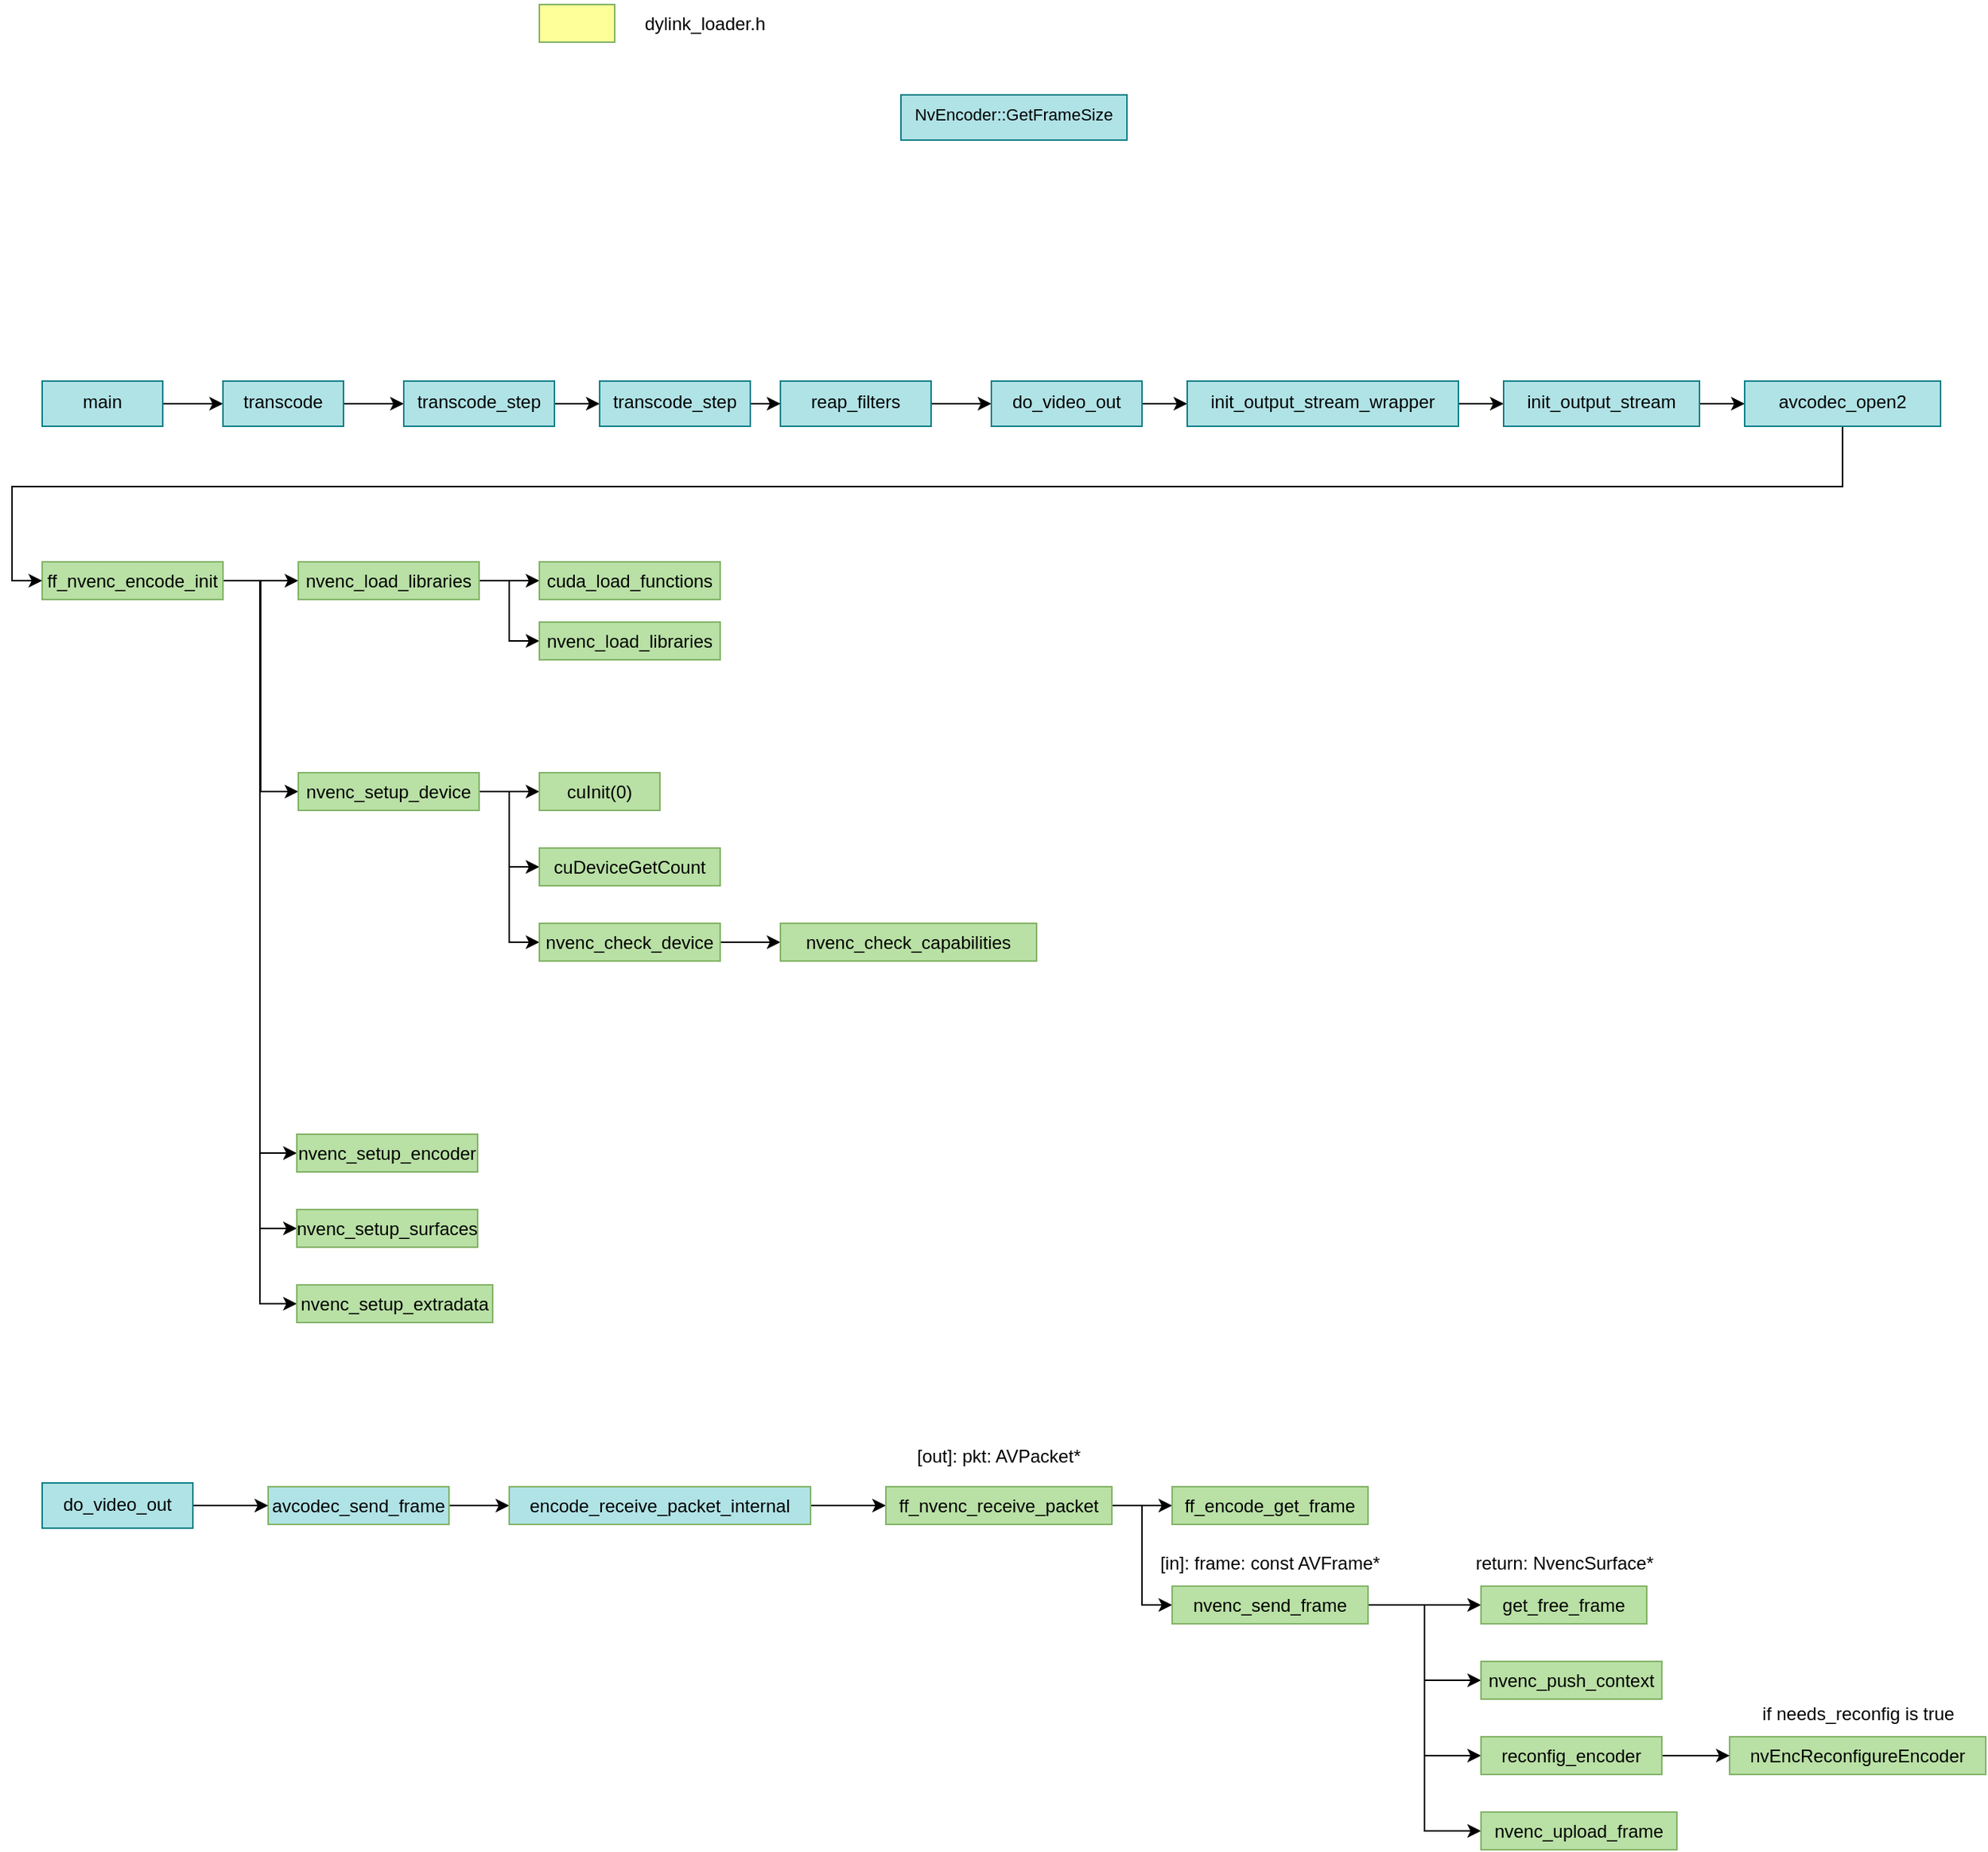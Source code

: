 <mxfile version="22.0.2" type="device" pages="2">
  <diagram name="ffmpeg_nvidia" id="3XJPZLgp-DC4buUtdx9u">
    <mxGraphModel dx="2309" dy="798" grid="1" gridSize="10" guides="1" tooltips="1" connect="1" arrows="1" fold="1" page="1" pageScale="1" pageWidth="827" pageHeight="1169" math="0" shadow="0">
      <root>
        <mxCell id="0" />
        <mxCell id="1" parent="0" />
        <mxCell id="iuNpkzgd_LmavuRX1yXZ-4" style="edgeStyle=orthogonalEdgeStyle;rounded=0;orthogonalLoop=1;jettySize=auto;html=1;" parent="1" source="iuNpkzgd_LmavuRX1yXZ-2" target="iuNpkzgd_LmavuRX1yXZ-3" edge="1">
          <mxGeometry relative="1" as="geometry" />
        </mxCell>
        <mxCell id="KlihVuzqMS25giSMmhQ_-33" style="edgeStyle=orthogonalEdgeStyle;rounded=0;orthogonalLoop=1;jettySize=auto;html=1;entryX=0;entryY=0.5;entryDx=0;entryDy=0;" edge="1" parent="1" source="iuNpkzgd_LmavuRX1yXZ-2" target="KlihVuzqMS25giSMmhQ_-28">
          <mxGeometry relative="1" as="geometry" />
        </mxCell>
        <mxCell id="KlihVuzqMS25giSMmhQ_-34" style="edgeStyle=orthogonalEdgeStyle;rounded=0;orthogonalLoop=1;jettySize=auto;html=1;entryX=0;entryY=0.5;entryDx=0;entryDy=0;" edge="1" parent="1" source="iuNpkzgd_LmavuRX1yXZ-2" target="KlihVuzqMS25giSMmhQ_-29">
          <mxGeometry relative="1" as="geometry" />
        </mxCell>
        <mxCell id="KlihVuzqMS25giSMmhQ_-35" style="edgeStyle=orthogonalEdgeStyle;rounded=0;orthogonalLoop=1;jettySize=auto;html=1;entryX=0;entryY=0.5;entryDx=0;entryDy=0;" edge="1" parent="1" source="iuNpkzgd_LmavuRX1yXZ-2" target="KlihVuzqMS25giSMmhQ_-30">
          <mxGeometry relative="1" as="geometry" />
        </mxCell>
        <mxCell id="KlihVuzqMS25giSMmhQ_-36" style="edgeStyle=orthogonalEdgeStyle;rounded=0;orthogonalLoop=1;jettySize=auto;html=1;entryX=0;entryY=0.5;entryDx=0;entryDy=0;" edge="1" parent="1" source="iuNpkzgd_LmavuRX1yXZ-2" target="KlihVuzqMS25giSMmhQ_-31">
          <mxGeometry relative="1" as="geometry" />
        </mxCell>
        <mxCell id="iuNpkzgd_LmavuRX1yXZ-2" value="ff_nvenc_encode_init" style="rounded=0;whiteSpace=wrap;html=1;fillColor=#B9E0A5;strokeColor=#82b366;" parent="1" vertex="1">
          <mxGeometry x="-280" y="560" width="120" height="25" as="geometry" />
        </mxCell>
        <mxCell id="KlihVuzqMS25giSMmhQ_-25" value="" style="edgeStyle=orthogonalEdgeStyle;rounded=0;orthogonalLoop=1;jettySize=auto;html=1;" edge="1" parent="1" source="iuNpkzgd_LmavuRX1yXZ-3" target="KlihVuzqMS25giSMmhQ_-24">
          <mxGeometry relative="1" as="geometry" />
        </mxCell>
        <mxCell id="KlihVuzqMS25giSMmhQ_-27" style="edgeStyle=orthogonalEdgeStyle;rounded=0;orthogonalLoop=1;jettySize=auto;html=1;entryX=0;entryY=0.5;entryDx=0;entryDy=0;" edge="1" parent="1" source="iuNpkzgd_LmavuRX1yXZ-3" target="KlihVuzqMS25giSMmhQ_-26">
          <mxGeometry relative="1" as="geometry" />
        </mxCell>
        <mxCell id="iuNpkzgd_LmavuRX1yXZ-3" value="nvenc_load_libraries" style="rounded=0;whiteSpace=wrap;html=1;fillColor=#B9E0A5;strokeColor=#82b366;" parent="1" vertex="1">
          <mxGeometry x="-110" y="560" width="120" height="25" as="geometry" />
        </mxCell>
        <mxCell id="kOtEDt_8gqu9AsI6QuXZ-3" value="" style="rounded=0;whiteSpace=wrap;html=1;fillColor=#FFFF99;strokeColor=#82b366;" vertex="1" parent="1">
          <mxGeometry x="50" y="190" width="50" height="25" as="geometry" />
        </mxCell>
        <mxCell id="kOtEDt_8gqu9AsI6QuXZ-4" value="dylink_loader.h" style="text;html=1;strokeColor=none;fillColor=none;align=center;verticalAlign=middle;whiteSpace=wrap;rounded=0;" vertex="1" parent="1">
          <mxGeometry x="110" y="187.5" width="100" height="30" as="geometry" />
        </mxCell>
        <mxCell id="FfKP9SAqEkye8_vpo5T3-1" value="NvEncoder::GetFrameSize" style="text;whiteSpace=wrap;html=1;fontSize=11;fontFamily=Helvetica;fontColor=default;align=center;fillColor=#b0e3e6;strokeColor=#0e8088;" vertex="1" parent="1">
          <mxGeometry x="290" y="250" width="150" height="30" as="geometry" />
        </mxCell>
        <mxCell id="KlihVuzqMS25giSMmhQ_-3" value="" style="edgeStyle=orthogonalEdgeStyle;rounded=0;orthogonalLoop=1;jettySize=auto;html=1;" edge="1" parent="1" source="KlihVuzqMS25giSMmhQ_-1" target="KlihVuzqMS25giSMmhQ_-2">
          <mxGeometry relative="1" as="geometry" />
        </mxCell>
        <mxCell id="KlihVuzqMS25giSMmhQ_-1" value="main" style="text;whiteSpace=wrap;html=1;fontSize=12;fontFamily=Helvetica;fontColor=default;align=center;fillColor=#b0e3e6;strokeColor=#0e8088;" vertex="1" parent="1">
          <mxGeometry x="-280" y="440" width="80" height="30" as="geometry" />
        </mxCell>
        <mxCell id="KlihVuzqMS25giSMmhQ_-7" value="" style="edgeStyle=orthogonalEdgeStyle;rounded=0;orthogonalLoop=1;jettySize=auto;html=1;" edge="1" parent="1" source="KlihVuzqMS25giSMmhQ_-2" target="KlihVuzqMS25giSMmhQ_-6">
          <mxGeometry relative="1" as="geometry" />
        </mxCell>
        <mxCell id="KlihVuzqMS25giSMmhQ_-2" value="transcode" style="text;whiteSpace=wrap;html=1;fontSize=12;fontFamily=Helvetica;fontColor=default;align=center;fillColor=#b0e3e6;strokeColor=#0e8088;" vertex="1" parent="1">
          <mxGeometry x="-160" y="440" width="80" height="30" as="geometry" />
        </mxCell>
        <mxCell id="KlihVuzqMS25giSMmhQ_-9" value="" style="edgeStyle=orthogonalEdgeStyle;rounded=0;orthogonalLoop=1;jettySize=auto;html=1;" edge="1" parent="1" source="KlihVuzqMS25giSMmhQ_-6" target="KlihVuzqMS25giSMmhQ_-8">
          <mxGeometry relative="1" as="geometry" />
        </mxCell>
        <mxCell id="KlihVuzqMS25giSMmhQ_-6" value="transcode_step" style="text;whiteSpace=wrap;html=1;fontSize=12;fontFamily=Helvetica;fontColor=default;align=center;fillColor=#b0e3e6;strokeColor=#0e8088;" vertex="1" parent="1">
          <mxGeometry x="-40" y="440" width="100" height="30" as="geometry" />
        </mxCell>
        <mxCell id="KlihVuzqMS25giSMmhQ_-11" value="" style="edgeStyle=orthogonalEdgeStyle;rounded=0;orthogonalLoop=1;jettySize=auto;html=1;" edge="1" parent="1" source="KlihVuzqMS25giSMmhQ_-8" target="KlihVuzqMS25giSMmhQ_-10">
          <mxGeometry relative="1" as="geometry" />
        </mxCell>
        <mxCell id="KlihVuzqMS25giSMmhQ_-8" value="transcode_step" style="text;whiteSpace=wrap;html=1;fontSize=12;fontFamily=Helvetica;fontColor=default;align=center;fillColor=#b0e3e6;strokeColor=#0e8088;" vertex="1" parent="1">
          <mxGeometry x="90" y="440" width="100" height="30" as="geometry" />
        </mxCell>
        <mxCell id="KlihVuzqMS25giSMmhQ_-13" value="" style="edgeStyle=orthogonalEdgeStyle;rounded=0;orthogonalLoop=1;jettySize=auto;html=1;" edge="1" parent="1" source="KlihVuzqMS25giSMmhQ_-10" target="KlihVuzqMS25giSMmhQ_-12">
          <mxGeometry relative="1" as="geometry" />
        </mxCell>
        <mxCell id="KlihVuzqMS25giSMmhQ_-10" value="reap_filters" style="text;whiteSpace=wrap;html=1;fontSize=12;fontFamily=Helvetica;fontColor=default;align=center;fillColor=#b0e3e6;strokeColor=#0e8088;" vertex="1" parent="1">
          <mxGeometry x="210" y="440" width="100" height="30" as="geometry" />
        </mxCell>
        <mxCell id="KlihVuzqMS25giSMmhQ_-15" value="" style="edgeStyle=orthogonalEdgeStyle;rounded=0;orthogonalLoop=1;jettySize=auto;html=1;" edge="1" parent="1" source="KlihVuzqMS25giSMmhQ_-12" target="KlihVuzqMS25giSMmhQ_-14">
          <mxGeometry relative="1" as="geometry" />
        </mxCell>
        <mxCell id="KlihVuzqMS25giSMmhQ_-12" value="do_video_out" style="text;whiteSpace=wrap;html=1;fontSize=12;fontFamily=Helvetica;fontColor=default;align=center;fillColor=#b0e3e6;strokeColor=#0e8088;" vertex="1" parent="1">
          <mxGeometry x="350" y="440" width="100" height="30" as="geometry" />
        </mxCell>
        <mxCell id="KlihVuzqMS25giSMmhQ_-17" value="" style="edgeStyle=orthogonalEdgeStyle;rounded=0;orthogonalLoop=1;jettySize=auto;html=1;" edge="1" parent="1" source="KlihVuzqMS25giSMmhQ_-14" target="KlihVuzqMS25giSMmhQ_-16">
          <mxGeometry relative="1" as="geometry" />
        </mxCell>
        <mxCell id="KlihVuzqMS25giSMmhQ_-14" value="init_output_stream_wrapper" style="text;whiteSpace=wrap;html=1;fontSize=12;fontFamily=Helvetica;fontColor=default;align=center;fillColor=#b0e3e6;strokeColor=#0e8088;" vertex="1" parent="1">
          <mxGeometry x="480" y="440" width="180" height="30" as="geometry" />
        </mxCell>
        <mxCell id="KlihVuzqMS25giSMmhQ_-19" value="" style="edgeStyle=orthogonalEdgeStyle;rounded=0;orthogonalLoop=1;jettySize=auto;html=1;" edge="1" parent="1" source="KlihVuzqMS25giSMmhQ_-16" target="KlihVuzqMS25giSMmhQ_-18">
          <mxGeometry relative="1" as="geometry" />
        </mxCell>
        <mxCell id="KlihVuzqMS25giSMmhQ_-16" value="init_output_stream" style="text;whiteSpace=wrap;html=1;fontSize=12;fontFamily=Helvetica;fontColor=default;align=center;fillColor=#b0e3e6;strokeColor=#0e8088;" vertex="1" parent="1">
          <mxGeometry x="690" y="440" width="130" height="30" as="geometry" />
        </mxCell>
        <mxCell id="KlihVuzqMS25giSMmhQ_-23" style="edgeStyle=orthogonalEdgeStyle;rounded=0;orthogonalLoop=1;jettySize=auto;html=1;entryX=0;entryY=0.5;entryDx=0;entryDy=0;" edge="1" parent="1" source="KlihVuzqMS25giSMmhQ_-18" target="iuNpkzgd_LmavuRX1yXZ-2">
          <mxGeometry relative="1" as="geometry">
            <Array as="points">
              <mxPoint x="915" y="510" />
              <mxPoint x="-300" y="510" />
              <mxPoint x="-300" y="573" />
            </Array>
          </mxGeometry>
        </mxCell>
        <mxCell id="KlihVuzqMS25giSMmhQ_-18" value="avcodec_open2" style="text;whiteSpace=wrap;html=1;fontSize=12;fontFamily=Helvetica;fontColor=default;align=center;fillColor=#b0e3e6;strokeColor=#0e8088;" vertex="1" parent="1">
          <mxGeometry x="850" y="440" width="130" height="30" as="geometry" />
        </mxCell>
        <mxCell id="KlihVuzqMS25giSMmhQ_-24" value="cuda_load_functions" style="rounded=0;whiteSpace=wrap;html=1;fillColor=#B9E0A5;strokeColor=#82b366;" vertex="1" parent="1">
          <mxGeometry x="50" y="560" width="120" height="25" as="geometry" />
        </mxCell>
        <mxCell id="KlihVuzqMS25giSMmhQ_-26" value="nvenc_load_libraries" style="rounded=0;whiteSpace=wrap;html=1;fillColor=#B9E0A5;strokeColor=#82b366;" vertex="1" parent="1">
          <mxGeometry x="50" y="600" width="120" height="25" as="geometry" />
        </mxCell>
        <mxCell id="KlihVuzqMS25giSMmhQ_-44" style="edgeStyle=orthogonalEdgeStyle;rounded=0;orthogonalLoop=1;jettySize=auto;html=1;" edge="1" parent="1" source="KlihVuzqMS25giSMmhQ_-28" target="KlihVuzqMS25giSMmhQ_-39">
          <mxGeometry relative="1" as="geometry" />
        </mxCell>
        <mxCell id="KlihVuzqMS25giSMmhQ_-45" style="edgeStyle=orthogonalEdgeStyle;rounded=0;orthogonalLoop=1;jettySize=auto;html=1;entryX=0;entryY=0.5;entryDx=0;entryDy=0;" edge="1" parent="1" source="KlihVuzqMS25giSMmhQ_-28" target="KlihVuzqMS25giSMmhQ_-42">
          <mxGeometry relative="1" as="geometry" />
        </mxCell>
        <mxCell id="KlihVuzqMS25giSMmhQ_-46" style="edgeStyle=orthogonalEdgeStyle;rounded=0;orthogonalLoop=1;jettySize=auto;html=1;entryX=0;entryY=0.5;entryDx=0;entryDy=0;" edge="1" parent="1" source="KlihVuzqMS25giSMmhQ_-28" target="KlihVuzqMS25giSMmhQ_-43">
          <mxGeometry relative="1" as="geometry" />
        </mxCell>
        <mxCell id="KlihVuzqMS25giSMmhQ_-28" value="nvenc_setup_device" style="rounded=0;whiteSpace=wrap;html=1;fillColor=#B9E0A5;strokeColor=#82b366;" vertex="1" parent="1">
          <mxGeometry x="-110" y="700" width="120" height="25" as="geometry" />
        </mxCell>
        <mxCell id="KlihVuzqMS25giSMmhQ_-29" value="nvenc_setup_encoder" style="rounded=0;whiteSpace=wrap;html=1;fillColor=#B9E0A5;strokeColor=#82b366;" vertex="1" parent="1">
          <mxGeometry x="-111" y="940" width="120" height="25" as="geometry" />
        </mxCell>
        <mxCell id="KlihVuzqMS25giSMmhQ_-30" value="nvenc_setup_surfaces" style="rounded=0;whiteSpace=wrap;html=1;fillColor=#B9E0A5;strokeColor=#82b366;" vertex="1" parent="1">
          <mxGeometry x="-111" y="990" width="120" height="25" as="geometry" />
        </mxCell>
        <mxCell id="KlihVuzqMS25giSMmhQ_-31" value="nvenc_setup_extradata" style="rounded=0;whiteSpace=wrap;html=1;fillColor=#B9E0A5;strokeColor=#82b366;" vertex="1" parent="1">
          <mxGeometry x="-111" y="1040" width="130" height="25" as="geometry" />
        </mxCell>
        <mxCell id="KlihVuzqMS25giSMmhQ_-39" value="cuInit(0)" style="rounded=0;whiteSpace=wrap;html=1;fillColor=#B9E0A5;strokeColor=#82b366;" vertex="1" parent="1">
          <mxGeometry x="50" y="700" width="80" height="25" as="geometry" />
        </mxCell>
        <mxCell id="KlihVuzqMS25giSMmhQ_-42" value="cuDeviceGetCount" style="rounded=0;whiteSpace=wrap;html=1;fillColor=#B9E0A5;strokeColor=#82b366;" vertex="1" parent="1">
          <mxGeometry x="50" y="750" width="120" height="25" as="geometry" />
        </mxCell>
        <mxCell id="KlihVuzqMS25giSMmhQ_-49" style="edgeStyle=orthogonalEdgeStyle;rounded=0;orthogonalLoop=1;jettySize=auto;html=1;entryX=0;entryY=0.5;entryDx=0;entryDy=0;" edge="1" parent="1" source="KlihVuzqMS25giSMmhQ_-43" target="KlihVuzqMS25giSMmhQ_-48">
          <mxGeometry relative="1" as="geometry" />
        </mxCell>
        <mxCell id="KlihVuzqMS25giSMmhQ_-43" value="nvenc_check_device" style="rounded=0;whiteSpace=wrap;html=1;fillColor=#B9E0A5;strokeColor=#82b366;" vertex="1" parent="1">
          <mxGeometry x="50" y="800" width="120" height="25" as="geometry" />
        </mxCell>
        <mxCell id="KlihVuzqMS25giSMmhQ_-48" value="nvenc_check_capabilities" style="rounded=0;whiteSpace=wrap;html=1;fillColor=#B9E0A5;strokeColor=#82b366;" vertex="1" parent="1">
          <mxGeometry x="210" y="800" width="170" height="25" as="geometry" />
        </mxCell>
        <mxCell id="KlihVuzqMS25giSMmhQ_-50" value="nvEncReconfigureEncoder" style="rounded=0;whiteSpace=wrap;html=1;fillColor=#B9E0A5;strokeColor=#82b366;" vertex="1" parent="1">
          <mxGeometry x="840" y="1340" width="170" height="25" as="geometry" />
        </mxCell>
        <mxCell id="KlihVuzqMS25giSMmhQ_-56" style="edgeStyle=orthogonalEdgeStyle;rounded=0;orthogonalLoop=1;jettySize=auto;html=1;entryX=0;entryY=0.5;entryDx=0;entryDy=0;" edge="1" parent="1" source="KlihVuzqMS25giSMmhQ_-51" target="KlihVuzqMS25giSMmhQ_-53">
          <mxGeometry relative="1" as="geometry" />
        </mxCell>
        <mxCell id="KlihVuzqMS25giSMmhQ_-51" value="avcodec_send_frame" style="rounded=0;whiteSpace=wrap;html=1;fillColor=#B0E3E6;strokeColor=#82b366;" vertex="1" parent="1">
          <mxGeometry x="-130" y="1174" width="120" height="25" as="geometry" />
        </mxCell>
        <mxCell id="KlihVuzqMS25giSMmhQ_-55" style="edgeStyle=orthogonalEdgeStyle;rounded=0;orthogonalLoop=1;jettySize=auto;html=1;entryX=0;entryY=0.5;entryDx=0;entryDy=0;" edge="1" parent="1" source="KlihVuzqMS25giSMmhQ_-52" target="KlihVuzqMS25giSMmhQ_-51">
          <mxGeometry relative="1" as="geometry" />
        </mxCell>
        <mxCell id="KlihVuzqMS25giSMmhQ_-52" value="do_video_out" style="text;whiteSpace=wrap;html=1;fontSize=12;fontFamily=Helvetica;fontColor=default;align=center;fillColor=#b0e3e6;strokeColor=#0e8088;" vertex="1" parent="1">
          <mxGeometry x="-280" y="1171.5" width="100" height="30" as="geometry" />
        </mxCell>
        <mxCell id="KlihVuzqMS25giSMmhQ_-57" style="edgeStyle=orthogonalEdgeStyle;rounded=0;orthogonalLoop=1;jettySize=auto;html=1;" edge="1" parent="1" source="KlihVuzqMS25giSMmhQ_-53" target="KlihVuzqMS25giSMmhQ_-54">
          <mxGeometry relative="1" as="geometry" />
        </mxCell>
        <mxCell id="KlihVuzqMS25giSMmhQ_-53" value="encode_receive_packet_internal" style="rounded=0;whiteSpace=wrap;html=1;fillColor=#B0E3E6;strokeColor=#82b366;" vertex="1" parent="1">
          <mxGeometry x="30" y="1174" width="200" height="25" as="geometry" />
        </mxCell>
        <mxCell id="KlihVuzqMS25giSMmhQ_-60" value="" style="edgeStyle=orthogonalEdgeStyle;rounded=0;orthogonalLoop=1;jettySize=auto;html=1;" edge="1" parent="1" source="KlihVuzqMS25giSMmhQ_-54" target="KlihVuzqMS25giSMmhQ_-59">
          <mxGeometry relative="1" as="geometry" />
        </mxCell>
        <mxCell id="KlihVuzqMS25giSMmhQ_-63" style="edgeStyle=orthogonalEdgeStyle;rounded=0;orthogonalLoop=1;jettySize=auto;html=1;exitX=1;exitY=0.5;exitDx=0;exitDy=0;entryX=0;entryY=0.5;entryDx=0;entryDy=0;" edge="1" parent="1" source="KlihVuzqMS25giSMmhQ_-54" target="KlihVuzqMS25giSMmhQ_-61">
          <mxGeometry relative="1" as="geometry" />
        </mxCell>
        <mxCell id="KlihVuzqMS25giSMmhQ_-54" value="ff_nvenc_receive_packet" style="rounded=0;whiteSpace=wrap;html=1;fillColor=#B9E0A5;strokeColor=#82b366;" vertex="1" parent="1">
          <mxGeometry x="280" y="1174" width="150" height="25" as="geometry" />
        </mxCell>
        <mxCell id="KlihVuzqMS25giSMmhQ_-58" value="[out]: pkt: AVPacket*" style="text;html=1;strokeColor=none;fillColor=none;align=center;verticalAlign=middle;whiteSpace=wrap;rounded=0;" vertex="1" parent="1">
          <mxGeometry x="295" y="1139" width="120" height="30" as="geometry" />
        </mxCell>
        <mxCell id="KlihVuzqMS25giSMmhQ_-59" value="ff_encode_get_frame" style="rounded=0;whiteSpace=wrap;html=1;fillColor=#B9E0A5;strokeColor=#82b366;" vertex="1" parent="1">
          <mxGeometry x="470" y="1174" width="130" height="25" as="geometry" />
        </mxCell>
        <mxCell id="KlihVuzqMS25giSMmhQ_-65" style="edgeStyle=orthogonalEdgeStyle;rounded=0;orthogonalLoop=1;jettySize=auto;html=1;" edge="1" parent="1" source="KlihVuzqMS25giSMmhQ_-61" target="KlihVuzqMS25giSMmhQ_-64">
          <mxGeometry relative="1" as="geometry" />
        </mxCell>
        <mxCell id="KlihVuzqMS25giSMmhQ_-69" style="edgeStyle=orthogonalEdgeStyle;rounded=0;orthogonalLoop=1;jettySize=auto;html=1;entryX=0;entryY=0.5;entryDx=0;entryDy=0;" edge="1" parent="1" source="KlihVuzqMS25giSMmhQ_-61" target="KlihVuzqMS25giSMmhQ_-68">
          <mxGeometry relative="1" as="geometry" />
        </mxCell>
        <mxCell id="KlihVuzqMS25giSMmhQ_-72" style="edgeStyle=orthogonalEdgeStyle;rounded=0;orthogonalLoop=1;jettySize=auto;html=1;entryX=0;entryY=0.5;entryDx=0;entryDy=0;" edge="1" parent="1" source="KlihVuzqMS25giSMmhQ_-61" target="KlihVuzqMS25giSMmhQ_-70">
          <mxGeometry relative="1" as="geometry" />
        </mxCell>
        <mxCell id="KlihVuzqMS25giSMmhQ_-76" style="edgeStyle=orthogonalEdgeStyle;rounded=0;orthogonalLoop=1;jettySize=auto;html=1;entryX=0;entryY=0.5;entryDx=0;entryDy=0;" edge="1" parent="1" source="KlihVuzqMS25giSMmhQ_-61" target="KlihVuzqMS25giSMmhQ_-75">
          <mxGeometry relative="1" as="geometry" />
        </mxCell>
        <mxCell id="KlihVuzqMS25giSMmhQ_-61" value="nvenc_send_frame" style="rounded=0;whiteSpace=wrap;html=1;fillColor=#B9E0A5;strokeColor=#82b366;" vertex="1" parent="1">
          <mxGeometry x="470" y="1240" width="130" height="25" as="geometry" />
        </mxCell>
        <mxCell id="KlihVuzqMS25giSMmhQ_-62" value="[in]: frame: const AVFrame*" style="text;html=1;strokeColor=none;fillColor=none;align=center;verticalAlign=middle;whiteSpace=wrap;rounded=0;" vertex="1" parent="1">
          <mxGeometry x="455" y="1210" width="160" height="30" as="geometry" />
        </mxCell>
        <mxCell id="KlihVuzqMS25giSMmhQ_-64" value="get_free_frame" style="rounded=0;whiteSpace=wrap;html=1;fillColor=#B9E0A5;strokeColor=#82b366;" vertex="1" parent="1">
          <mxGeometry x="675" y="1240" width="110" height="25" as="geometry" />
        </mxCell>
        <mxCell id="KlihVuzqMS25giSMmhQ_-67" value="return: NvencSurface*" style="text;html=1;align=center;verticalAlign=middle;resizable=0;points=[];autosize=1;strokeColor=none;fillColor=none;" vertex="1" parent="1">
          <mxGeometry x="660" y="1210" width="140" height="30" as="geometry" />
        </mxCell>
        <mxCell id="KlihVuzqMS25giSMmhQ_-68" value="nvenc_push_context" style="rounded=0;whiteSpace=wrap;html=1;fillColor=#B9E0A5;strokeColor=#82b366;" vertex="1" parent="1">
          <mxGeometry x="675" y="1290" width="120" height="25" as="geometry" />
        </mxCell>
        <mxCell id="KlihVuzqMS25giSMmhQ_-73" style="edgeStyle=orthogonalEdgeStyle;rounded=0;orthogonalLoop=1;jettySize=auto;html=1;entryX=0;entryY=0.5;entryDx=0;entryDy=0;" edge="1" parent="1" source="KlihVuzqMS25giSMmhQ_-70" target="KlihVuzqMS25giSMmhQ_-50">
          <mxGeometry relative="1" as="geometry" />
        </mxCell>
        <mxCell id="KlihVuzqMS25giSMmhQ_-70" value="reconfig_encoder" style="rounded=0;whiteSpace=wrap;html=1;fillColor=#B9E0A5;strokeColor=#82b366;" vertex="1" parent="1">
          <mxGeometry x="675" y="1340" width="120" height="25" as="geometry" />
        </mxCell>
        <mxCell id="KlihVuzqMS25giSMmhQ_-74" value="if needs_reconfig is true" style="text;html=1;strokeColor=none;fillColor=none;align=center;verticalAlign=middle;whiteSpace=wrap;rounded=0;" vertex="1" parent="1">
          <mxGeometry x="852.5" y="1310" width="145" height="30" as="geometry" />
        </mxCell>
        <mxCell id="KlihVuzqMS25giSMmhQ_-75" value="nvenc_upload_frame" style="rounded=0;whiteSpace=wrap;html=1;fillColor=#B9E0A5;strokeColor=#82b366;" vertex="1" parent="1">
          <mxGeometry x="675" y="1390" width="130" height="25" as="geometry" />
        </mxCell>
      </root>
    </mxGraphModel>
  </diagram>
  <diagram id="tc8it-uFgBqNyMU0NcjB" name="NvidiaVideoCodecSDK">
    <mxGraphModel dx="2944" dy="2309" grid="1" gridSize="10" guides="1" tooltips="1" connect="1" arrows="1" fold="1" page="1" pageScale="1" pageWidth="827" pageHeight="1169" math="0" shadow="0">
      <root>
        <mxCell id="0" />
        <mxCell id="1" parent="0" />
        <mxCell id="XKmMhDjPyFkhVZ5qaTFo-5" value="" style="edgeStyle=orthogonalEdgeStyle;rounded=0;orthogonalLoop=1;jettySize=auto;html=1;" edge="1" parent="1" source="XKmMhDjPyFkhVZ5qaTFo-3" target="XKmMhDjPyFkhVZ5qaTFo-4">
          <mxGeometry relative="1" as="geometry" />
        </mxCell>
        <mxCell id="XKmMhDjPyFkhVZ5qaTFo-6" value="" style="edgeStyle=orthogonalEdgeStyle;rounded=0;orthogonalLoop=1;jettySize=auto;html=1;" edge="1" parent="1" source="XKmMhDjPyFkhVZ5qaTFo-3" target="XKmMhDjPyFkhVZ5qaTFo-4">
          <mxGeometry relative="1" as="geometry" />
        </mxCell>
        <mxCell id="XKmMhDjPyFkhVZ5qaTFo-7" value="" style="edgeStyle=orthogonalEdgeStyle;rounded=0;orthogonalLoop=1;jettySize=auto;html=1;" edge="1" parent="1" source="XKmMhDjPyFkhVZ5qaTFo-3" target="XKmMhDjPyFkhVZ5qaTFo-4">
          <mxGeometry relative="1" as="geometry" />
        </mxCell>
        <mxCell id="XKmMhDjPyFkhVZ5qaTFo-9" style="edgeStyle=orthogonalEdgeStyle;rounded=0;orthogonalLoop=1;jettySize=auto;html=1;entryX=0;entryY=0.5;entryDx=0;entryDy=0;" edge="1" parent="1" source="XKmMhDjPyFkhVZ5qaTFo-3" target="XKmMhDjPyFkhVZ5qaTFo-8">
          <mxGeometry relative="1" as="geometry" />
        </mxCell>
        <mxCell id="XKmMhDjPyFkhVZ5qaTFo-3" value="NvEncoder::CreateDefaultEncoderParams" style="text;whiteSpace=wrap;html=1;fontSize=11;fontFamily=Helvetica;fontColor=default;align=center;fillColor=#b0e3e6;strokeColor=#0e8088;" vertex="1" parent="1">
          <mxGeometry x="150" y="160" width="230" height="30" as="geometry" />
        </mxCell>
        <mxCell id="XKmMhDjPyFkhVZ5qaTFo-4" value="nvEncGetEncodePresetConfig" style="text;whiteSpace=wrap;html=1;fontSize=11;fontFamily=Helvetica;fontColor=default;align=center;fillColor=#FFFFCC;strokeColor=#0e8088;" vertex="1" parent="1">
          <mxGeometry x="460" y="160" width="170" height="30" as="geometry" />
        </mxCell>
        <mxCell id="XKmMhDjPyFkhVZ5qaTFo-8" value="nvEncGetEncodePresetConfigEx" style="text;whiteSpace=wrap;html=1;fontSize=11;fontFamily=Helvetica;fontColor=default;align=center;fillColor=#FFFFCC;strokeColor=#0e8088;" vertex="1" parent="1">
          <mxGeometry x="460" y="220" width="170" height="30" as="geometry" />
        </mxCell>
        <mxCell id="XKmMhDjPyFkhVZ5qaTFo-11" style="edgeStyle=orthogonalEdgeStyle;rounded=0;orthogonalLoop=1;jettySize=auto;html=1;" edge="1" parent="1" source="XKmMhDjPyFkhVZ5qaTFo-10" target="XKmMhDjPyFkhVZ5qaTFo-3">
          <mxGeometry relative="1" as="geometry" />
        </mxCell>
        <mxCell id="XKmMhDjPyFkhVZ5qaTFo-13" style="edgeStyle=orthogonalEdgeStyle;rounded=0;orthogonalLoop=1;jettySize=auto;html=1;entryX=0;entryY=0.5;entryDx=0;entryDy=0;" edge="1" parent="1" source="XKmMhDjPyFkhVZ5qaTFo-10" target="XKmMhDjPyFkhVZ5qaTFo-12">
          <mxGeometry relative="1" as="geometry" />
        </mxCell>
        <mxCell id="XKmMhDjPyFkhVZ5qaTFo-10" value="InitializeEncoder" style="text;whiteSpace=wrap;html=1;fontSize=11;fontFamily=Helvetica;fontColor=default;align=center;fillColor=#b0e3e6;strokeColor=#0e8088;" vertex="1" parent="1">
          <mxGeometry x="20" y="160" width="90" height="30" as="geometry" />
        </mxCell>
        <mxCell id="XKmMhDjPyFkhVZ5qaTFo-17" style="edgeStyle=orthogonalEdgeStyle;rounded=0;orthogonalLoop=1;jettySize=auto;html=1;entryX=0;entryY=0.5;entryDx=0;entryDy=0;" edge="1" parent="1" source="XKmMhDjPyFkhVZ5qaTFo-12" target="XKmMhDjPyFkhVZ5qaTFo-16">
          <mxGeometry relative="1" as="geometry" />
        </mxCell>
        <mxCell id="XKmMhDjPyFkhVZ5qaTFo-34" style="edgeStyle=orthogonalEdgeStyle;rounded=0;orthogonalLoop=1;jettySize=auto;html=1;entryX=0;entryY=0.5;entryDx=0;entryDy=0;" edge="1" parent="1" source="XKmMhDjPyFkhVZ5qaTFo-12" target="XKmMhDjPyFkhVZ5qaTFo-18">
          <mxGeometry relative="1" as="geometry" />
        </mxCell>
        <mxCell id="XKmMhDjPyFkhVZ5qaTFo-35" style="edgeStyle=orthogonalEdgeStyle;rounded=0;orthogonalLoop=1;jettySize=auto;html=1;entryX=0;entryY=0.5;entryDx=0;entryDy=0;" edge="1" parent="1" source="XKmMhDjPyFkhVZ5qaTFo-12" target="XKmMhDjPyFkhVZ5qaTFo-22">
          <mxGeometry relative="1" as="geometry" />
        </mxCell>
        <mxCell id="XKmMhDjPyFkhVZ5qaTFo-12" value="NvEncoder::CreateEncoder" style="text;whiteSpace=wrap;html=1;fontSize=11;fontFamily=Helvetica;fontColor=default;align=center;fillColor=#b0e3e6;strokeColor=#0e8088;" vertex="1" parent="1">
          <mxGeometry x="160" y="290" width="150" height="30" as="geometry" />
        </mxCell>
        <mxCell id="XKmMhDjPyFkhVZ5qaTFo-15" style="edgeStyle=orthogonalEdgeStyle;rounded=0;orthogonalLoop=1;jettySize=auto;html=1;" edge="1" parent="1" source="XKmMhDjPyFkhVZ5qaTFo-14" target="XKmMhDjPyFkhVZ5qaTFo-10">
          <mxGeometry relative="1" as="geometry" />
        </mxCell>
        <mxCell id="XKmMhDjPyFkhVZ5qaTFo-37" style="edgeStyle=orthogonalEdgeStyle;rounded=0;orthogonalLoop=1;jettySize=auto;html=1;entryX=0;entryY=0.5;entryDx=0;entryDy=0;" edge="1" parent="1" source="XKmMhDjPyFkhVZ5qaTFo-14" target="XKmMhDjPyFkhVZ5qaTFo-36">
          <mxGeometry relative="1" as="geometry" />
        </mxCell>
        <mxCell id="XKmMhDjPyFkhVZ5qaTFo-39" style="edgeStyle=orthogonalEdgeStyle;rounded=0;orthogonalLoop=1;jettySize=auto;html=1;entryX=0;entryY=0.5;entryDx=0;entryDy=0;" edge="1" parent="1" source="XKmMhDjPyFkhVZ5qaTFo-14" target="XKmMhDjPyFkhVZ5qaTFo-38">
          <mxGeometry relative="1" as="geometry" />
        </mxCell>
        <mxCell id="XKmMhDjPyFkhVZ5qaTFo-59" style="edgeStyle=orthogonalEdgeStyle;rounded=0;orthogonalLoop=1;jettySize=auto;html=1;entryX=0;entryY=0.5;entryDx=0;entryDy=0;" edge="1" parent="1" source="XKmMhDjPyFkhVZ5qaTFo-14" target="XKmMhDjPyFkhVZ5qaTFo-58">
          <mxGeometry relative="1" as="geometry" />
        </mxCell>
        <mxCell id="XKmMhDjPyFkhVZ5qaTFo-103" style="edgeStyle=orthogonalEdgeStyle;rounded=0;orthogonalLoop=1;jettySize=auto;html=1;exitX=1;exitY=0.5;exitDx=0;exitDy=0;entryX=0;entryY=0.5;entryDx=0;entryDy=0;" edge="1" parent="1" source="XKmMhDjPyFkhVZ5qaTFo-14" target="XKmMhDjPyFkhVZ5qaTFo-102">
          <mxGeometry relative="1" as="geometry" />
        </mxCell>
        <mxCell id="LdtLmBzz8RwHZ5o8XJeF-15" style="edgeStyle=orthogonalEdgeStyle;rounded=0;orthogonalLoop=1;jettySize=auto;html=1;entryX=0;entryY=0.5;entryDx=0;entryDy=0;" edge="1" parent="1" source="XKmMhDjPyFkhVZ5qaTFo-14" target="LdtLmBzz8RwHZ5o8XJeF-10">
          <mxGeometry relative="1" as="geometry">
            <Array as="points">
              <mxPoint y="175" />
              <mxPoint y="-16" />
            </Array>
          </mxGeometry>
        </mxCell>
        <mxCell id="XKmMhDjPyFkhVZ5qaTFo-14" value="EncodeCuda" style="text;whiteSpace=wrap;html=1;fontSize=11;fontFamily=Helvetica;fontColor=default;align=center;fillColor=#b0e3e6;strokeColor=#0e8088;" vertex="1" parent="1">
          <mxGeometry x="-110" y="160" width="90" height="30" as="geometry" />
        </mxCell>
        <mxCell id="XKmMhDjPyFkhVZ5qaTFo-16" value="nvEncInitializeEncoder" style="text;whiteSpace=wrap;html=1;fontSize=11;fontFamily=Helvetica;fontColor=default;align=center;fillColor=#FFFFCC;strokeColor=#0e8088;" vertex="1" parent="1">
          <mxGeometry x="460" y="290" width="170" height="30" as="geometry" />
        </mxCell>
        <mxCell id="XKmMhDjPyFkhVZ5qaTFo-21" style="edgeStyle=orthogonalEdgeStyle;rounded=0;orthogonalLoop=1;jettySize=auto;html=1;" edge="1" parent="1" source="XKmMhDjPyFkhVZ5qaTFo-18" target="XKmMhDjPyFkhVZ5qaTFo-20">
          <mxGeometry relative="1" as="geometry" />
        </mxCell>
        <mxCell id="XKmMhDjPyFkhVZ5qaTFo-18" value="NvEncoder::InitializeBitstreamBuffer" style="text;whiteSpace=wrap;html=1;fontSize=11;fontFamily=Helvetica;fontColor=default;align=center;fillColor=#b0e3e6;strokeColor=#0e8088;" vertex="1" parent="1">
          <mxGeometry x="351" y="370" width="190" height="30" as="geometry" />
        </mxCell>
        <mxCell id="XKmMhDjPyFkhVZ5qaTFo-20" value="nvEncCreateBitstreamBuffer" style="text;whiteSpace=wrap;html=1;fontSize=11;fontFamily=Helvetica;fontColor=default;align=center;fillColor=#FFFFCC;strokeColor=#0e8088;" vertex="1" parent="1">
          <mxGeometry x="651" y="370" width="170" height="30" as="geometry" />
        </mxCell>
        <mxCell id="XKmMhDjPyFkhVZ5qaTFo-25" style="edgeStyle=orthogonalEdgeStyle;rounded=0;orthogonalLoop=1;jettySize=auto;html=1;entryX=0;entryY=0.5;entryDx=0;entryDy=0;" edge="1" parent="1" source="XKmMhDjPyFkhVZ5qaTFo-22" target="XKmMhDjPyFkhVZ5qaTFo-24">
          <mxGeometry relative="1" as="geometry" />
        </mxCell>
        <mxCell id="XKmMhDjPyFkhVZ5qaTFo-27" style="edgeStyle=orthogonalEdgeStyle;rounded=0;orthogonalLoop=1;jettySize=auto;html=1;entryX=0;entryY=0.5;entryDx=0;entryDy=0;" edge="1" parent="1" source="XKmMhDjPyFkhVZ5qaTFo-22" target="XKmMhDjPyFkhVZ5qaTFo-26">
          <mxGeometry relative="1" as="geometry" />
        </mxCell>
        <mxCell id="XKmMhDjPyFkhVZ5qaTFo-29" style="edgeStyle=orthogonalEdgeStyle;rounded=0;orthogonalLoop=1;jettySize=auto;html=1;entryX=0;entryY=0.5;entryDx=0;entryDy=0;" edge="1" parent="1" source="XKmMhDjPyFkhVZ5qaTFo-22" target="XKmMhDjPyFkhVZ5qaTFo-28">
          <mxGeometry relative="1" as="geometry" />
        </mxCell>
        <mxCell id="XKmMhDjPyFkhVZ5qaTFo-22" value="NvEncoderCuda::AllocateInputBuffers" style="text;whiteSpace=wrap;html=1;fontSize=11;fontFamily=Helvetica;fontColor=default;align=center;fillColor=#b0e3e6;strokeColor=#0e8088;" vertex="1" parent="1">
          <mxGeometry x="351" y="440" width="190" height="30" as="geometry" />
        </mxCell>
        <mxCell id="XKmMhDjPyFkhVZ5qaTFo-24" value="cuCtxPushCurrent" style="text;whiteSpace=wrap;html=1;fontSize=11;fontFamily=Helvetica;fontColor=default;align=center;fillColor=#FFFFCC;strokeColor=#0e8088;" vertex="1" parent="1">
          <mxGeometry x="651" y="440" width="170" height="30" as="geometry" />
        </mxCell>
        <mxCell id="XKmMhDjPyFkhVZ5qaTFo-26" value="cuMemAllocPitch" style="text;whiteSpace=wrap;html=1;fontSize=11;fontFamily=Helvetica;fontColor=default;align=center;fillColor=#FFFFCC;strokeColor=#0e8088;" vertex="1" parent="1">
          <mxGeometry x="651" y="500" width="170" height="30" as="geometry" />
        </mxCell>
        <mxCell id="XKmMhDjPyFkhVZ5qaTFo-31" style="edgeStyle=orthogonalEdgeStyle;rounded=0;orthogonalLoop=1;jettySize=auto;html=1;entryX=0;entryY=0.5;entryDx=0;entryDy=0;" edge="1" parent="1" source="XKmMhDjPyFkhVZ5qaTFo-28" target="XKmMhDjPyFkhVZ5qaTFo-30">
          <mxGeometry relative="1" as="geometry" />
        </mxCell>
        <mxCell id="XKmMhDjPyFkhVZ5qaTFo-28" value="NvEncoder::RegisterInputResources" style="text;whiteSpace=wrap;html=1;fontSize=11;fontFamily=Helvetica;fontColor=default;align=center;fillColor=#b0e3e6;strokeColor=#0e8088;" vertex="1" parent="1">
          <mxGeometry x="591" y="585" width="190" height="30" as="geometry" />
        </mxCell>
        <mxCell id="XKmMhDjPyFkhVZ5qaTFo-33" style="edgeStyle=orthogonalEdgeStyle;rounded=0;orthogonalLoop=1;jettySize=auto;html=1;entryX=0;entryY=0.5;entryDx=0;entryDy=0;" edge="1" parent="1" source="XKmMhDjPyFkhVZ5qaTFo-30" target="XKmMhDjPyFkhVZ5qaTFo-32">
          <mxGeometry relative="1" as="geometry" />
        </mxCell>
        <mxCell id="XKmMhDjPyFkhVZ5qaTFo-30" value="NvEncoder::RegisterResource" style="text;whiteSpace=wrap;html=1;fontSize=11;fontFamily=Helvetica;fontColor=default;align=center;fillColor=#b0e3e6;strokeColor=#0e8088;" vertex="1" parent="1">
          <mxGeometry x="831" y="585" width="190" height="30" as="geometry" />
        </mxCell>
        <mxCell id="XKmMhDjPyFkhVZ5qaTFo-32" value="nvEncRegisterResource" style="text;whiteSpace=wrap;html=1;fontSize=11;fontFamily=Helvetica;fontColor=default;align=center;fillColor=#FFFFCC;strokeColor=#0e8088;" vertex="1" parent="1">
          <mxGeometry x="1071" y="585" width="170" height="30" as="geometry" />
        </mxCell>
        <mxCell id="XKmMhDjPyFkhVZ5qaTFo-36" value="NvEncoder::GetFrameSize" style="text;whiteSpace=wrap;html=1;fontSize=11;fontFamily=Helvetica;fontColor=default;align=center;fillColor=#b0e3e6;strokeColor=#0e8088;" vertex="1" parent="1">
          <mxGeometry x="30" y="390" width="150" height="30" as="geometry" />
        </mxCell>
        <mxCell id="XKmMhDjPyFkhVZ5qaTFo-41" value="" style="edgeStyle=orthogonalEdgeStyle;rounded=0;orthogonalLoop=1;jettySize=auto;html=1;" edge="1" parent="1" source="XKmMhDjPyFkhVZ5qaTFo-38" target="XKmMhDjPyFkhVZ5qaTFo-40">
          <mxGeometry relative="1" as="geometry" />
        </mxCell>
        <mxCell id="XKmMhDjPyFkhVZ5qaTFo-45" style="edgeStyle=orthogonalEdgeStyle;rounded=0;orthogonalLoop=1;jettySize=auto;html=1;entryX=0;entryY=0.5;entryDx=0;entryDy=0;" edge="1" parent="1" source="XKmMhDjPyFkhVZ5qaTFo-38" target="XKmMhDjPyFkhVZ5qaTFo-44">
          <mxGeometry relative="1" as="geometry" />
        </mxCell>
        <mxCell id="XKmMhDjPyFkhVZ5qaTFo-49" style="edgeStyle=orthogonalEdgeStyle;rounded=0;orthogonalLoop=1;jettySize=auto;html=1;entryX=0;entryY=0.5;entryDx=0;entryDy=0;" edge="1" parent="1" source="XKmMhDjPyFkhVZ5qaTFo-38" target="XKmMhDjPyFkhVZ5qaTFo-48">
          <mxGeometry relative="1" as="geometry" />
        </mxCell>
        <mxCell id="XKmMhDjPyFkhVZ5qaTFo-38" value="NvEncoder::EncodeFrame" style="text;whiteSpace=wrap;html=1;fontSize=11;fontFamily=Helvetica;fontColor=default;align=center;fillColor=#b0e3e6;strokeColor=#0e8088;" vertex="1" parent="1">
          <mxGeometry x="30" y="660" width="150" height="30" as="geometry" />
        </mxCell>
        <mxCell id="XKmMhDjPyFkhVZ5qaTFo-43" style="edgeStyle=orthogonalEdgeStyle;rounded=0;orthogonalLoop=1;jettySize=auto;html=1;entryX=0;entryY=0.5;entryDx=0;entryDy=0;" edge="1" parent="1" source="XKmMhDjPyFkhVZ5qaTFo-40" target="XKmMhDjPyFkhVZ5qaTFo-42">
          <mxGeometry relative="1" as="geometry" />
        </mxCell>
        <mxCell id="XKmMhDjPyFkhVZ5qaTFo-40" value="NvEncoder::MapResources" style="text;whiteSpace=wrap;html=1;fontSize=11;fontFamily=Helvetica;fontColor=default;align=center;fillColor=#b0e3e6;strokeColor=#0e8088;" vertex="1" parent="1">
          <mxGeometry x="260" y="660" width="150" height="30" as="geometry" />
        </mxCell>
        <mxCell id="XKmMhDjPyFkhVZ5qaTFo-42" value="nvEncMapInputResource" style="text;whiteSpace=wrap;html=1;fontSize=11;fontFamily=Helvetica;fontColor=default;align=center;fillColor=#FFFFCC;strokeColor=#0e8088;" vertex="1" parent="1">
          <mxGeometry x="480" y="660" width="170" height="30" as="geometry" />
        </mxCell>
        <mxCell id="XKmMhDjPyFkhVZ5qaTFo-47" style="edgeStyle=orthogonalEdgeStyle;rounded=0;orthogonalLoop=1;jettySize=auto;html=1;" edge="1" parent="1" source="XKmMhDjPyFkhVZ5qaTFo-44" target="XKmMhDjPyFkhVZ5qaTFo-46">
          <mxGeometry relative="1" as="geometry" />
        </mxCell>
        <mxCell id="XKmMhDjPyFkhVZ5qaTFo-44" value="NvEncoder::DoEncode" style="text;whiteSpace=wrap;html=1;fontSize=11;fontFamily=Helvetica;fontColor=default;align=center;fillColor=#b0e3e6;strokeColor=#0e8088;" vertex="1" parent="1">
          <mxGeometry x="260" y="720" width="150" height="30" as="geometry" />
        </mxCell>
        <mxCell id="XKmMhDjPyFkhVZ5qaTFo-46" value="nvEncEncodePicture" style="text;whiteSpace=wrap;html=1;fontSize=11;fontFamily=Helvetica;fontColor=default;align=center;fillColor=#FFFFCC;strokeColor=#0e8088;" vertex="1" parent="1">
          <mxGeometry x="481" y="720" width="170" height="30" as="geometry" />
        </mxCell>
        <mxCell id="XKmMhDjPyFkhVZ5qaTFo-51" style="edgeStyle=orthogonalEdgeStyle;rounded=0;orthogonalLoop=1;jettySize=auto;html=1;" edge="1" parent="1" source="XKmMhDjPyFkhVZ5qaTFo-48" target="XKmMhDjPyFkhVZ5qaTFo-50">
          <mxGeometry relative="1" as="geometry" />
        </mxCell>
        <mxCell id="XKmMhDjPyFkhVZ5qaTFo-53" style="edgeStyle=orthogonalEdgeStyle;rounded=0;orthogonalLoop=1;jettySize=auto;html=1;entryX=0;entryY=0.5;entryDx=0;entryDy=0;" edge="1" parent="1" source="XKmMhDjPyFkhVZ5qaTFo-48" target="XKmMhDjPyFkhVZ5qaTFo-52">
          <mxGeometry relative="1" as="geometry" />
        </mxCell>
        <mxCell id="XKmMhDjPyFkhVZ5qaTFo-55" style="edgeStyle=orthogonalEdgeStyle;rounded=0;orthogonalLoop=1;jettySize=auto;html=1;entryX=0;entryY=0.5;entryDx=0;entryDy=0;" edge="1" parent="1" source="XKmMhDjPyFkhVZ5qaTFo-48" target="XKmMhDjPyFkhVZ5qaTFo-54">
          <mxGeometry relative="1" as="geometry" />
        </mxCell>
        <mxCell id="XKmMhDjPyFkhVZ5qaTFo-57" style="edgeStyle=orthogonalEdgeStyle;rounded=0;orthogonalLoop=1;jettySize=auto;html=1;entryX=0;entryY=0.5;entryDx=0;entryDy=0;" edge="1" parent="1" source="XKmMhDjPyFkhVZ5qaTFo-48" target="XKmMhDjPyFkhVZ5qaTFo-56">
          <mxGeometry relative="1" as="geometry" />
        </mxCell>
        <mxCell id="XKmMhDjPyFkhVZ5qaTFo-48" value="NvEncoder::GetEncodedPacket" style="text;whiteSpace=wrap;html=1;fontSize=11;fontFamily=Helvetica;fontColor=default;align=center;fillColor=#b0e3e6;strokeColor=#0e8088;" vertex="1" parent="1">
          <mxGeometry x="260" y="780" width="170" height="30" as="geometry" />
        </mxCell>
        <mxCell id="XKmMhDjPyFkhVZ5qaTFo-50" value="nvEncLockBitstream" style="text;whiteSpace=wrap;html=1;fontSize=11;fontFamily=Helvetica;fontColor=default;align=center;fillColor=#FFFFCC;strokeColor=#0e8088;" vertex="1" parent="1">
          <mxGeometry x="480" y="780" width="170" height="30" as="geometry" />
        </mxCell>
        <mxCell id="XKmMhDjPyFkhVZ5qaTFo-52" value="nvEncUnlockBitstream" style="text;whiteSpace=wrap;html=1;fontSize=11;fontFamily=Helvetica;fontColor=default;align=center;fillColor=#FFFFCC;strokeColor=#0e8088;" vertex="1" parent="1">
          <mxGeometry x="481" y="890" width="170" height="30" as="geometry" />
        </mxCell>
        <mxCell id="XKmMhDjPyFkhVZ5qaTFo-54" value="copy bitstream&lt;br&gt;For AV1, write ivf file header and frame header" style="text;whiteSpace=wrap;html=1;fontSize=11;fontFamily=Helvetica;fontColor=default;align=left;fillColor=#E1D5E7;strokeColor=#0e8088;" vertex="1" parent="1">
          <mxGeometry x="481" y="830" width="229" height="40" as="geometry" />
        </mxCell>
        <mxCell id="XKmMhDjPyFkhVZ5qaTFo-56" value="nvEncUnmapInputResource" style="text;whiteSpace=wrap;html=1;fontSize=11;fontFamily=Helvetica;fontColor=default;align=center;fillColor=#FFFFCC;strokeColor=#0e8088;" vertex="1" parent="1">
          <mxGeometry x="481" y="940" width="170" height="30" as="geometry" />
        </mxCell>
        <mxCell id="XKmMhDjPyFkhVZ5qaTFo-61" value="" style="edgeStyle=orthogonalEdgeStyle;rounded=0;orthogonalLoop=1;jettySize=auto;html=1;" edge="1" parent="1" source="XKmMhDjPyFkhVZ5qaTFo-58" target="XKmMhDjPyFkhVZ5qaTFo-60">
          <mxGeometry relative="1" as="geometry" />
        </mxCell>
        <mxCell id="XKmMhDjPyFkhVZ5qaTFo-58" value="NvEncoder::DestroyEncoder" style="text;whiteSpace=wrap;html=1;fontSize=11;fontFamily=Helvetica;fontColor=default;align=center;fillColor=#b0e3e6;strokeColor=#0e8088;" vertex="1" parent="1">
          <mxGeometry x="30" y="1000" width="150" height="30" as="geometry" />
        </mxCell>
        <mxCell id="XKmMhDjPyFkhVZ5qaTFo-63" value="" style="edgeStyle=orthogonalEdgeStyle;rounded=0;orthogonalLoop=1;jettySize=auto;html=1;" edge="1" parent="1" source="XKmMhDjPyFkhVZ5qaTFo-60" target="XKmMhDjPyFkhVZ5qaTFo-62">
          <mxGeometry relative="1" as="geometry" />
        </mxCell>
        <mxCell id="XKmMhDjPyFkhVZ5qaTFo-60" value="NvEncoderCuda::ReleaseInputBuffers" style="text;whiteSpace=wrap;html=1;fontSize=11;fontFamily=Helvetica;fontColor=default;align=center;fillColor=#b0e3e6;strokeColor=#0e8088;" vertex="1" parent="1">
          <mxGeometry x="235" y="1000" width="200" height="30" as="geometry" />
        </mxCell>
        <mxCell id="XKmMhDjPyFkhVZ5qaTFo-65" value="" style="edgeStyle=orthogonalEdgeStyle;rounded=0;orthogonalLoop=1;jettySize=auto;html=1;" edge="1" parent="1" source="XKmMhDjPyFkhVZ5qaTFo-62" target="XKmMhDjPyFkhVZ5qaTFo-64">
          <mxGeometry relative="1" as="geometry" />
        </mxCell>
        <mxCell id="XKmMhDjPyFkhVZ5qaTFo-82" style="edgeStyle=orthogonalEdgeStyle;rounded=0;orthogonalLoop=1;jettySize=auto;html=1;entryX=0;entryY=0.5;entryDx=0;entryDy=0;" edge="1" parent="1" source="XKmMhDjPyFkhVZ5qaTFo-62" target="XKmMhDjPyFkhVZ5qaTFo-81">
          <mxGeometry relative="1" as="geometry" />
        </mxCell>
        <mxCell id="XKmMhDjPyFkhVZ5qaTFo-84" style="edgeStyle=orthogonalEdgeStyle;rounded=0;orthogonalLoop=1;jettySize=auto;html=1;entryX=0;entryY=0.5;entryDx=0;entryDy=0;" edge="1" parent="1" source="XKmMhDjPyFkhVZ5qaTFo-62" target="XKmMhDjPyFkhVZ5qaTFo-83">
          <mxGeometry relative="1" as="geometry" />
        </mxCell>
        <mxCell id="XKmMhDjPyFkhVZ5qaTFo-88" style="edgeStyle=orthogonalEdgeStyle;rounded=0;orthogonalLoop=1;jettySize=auto;html=1;entryX=0;entryY=0.5;entryDx=0;entryDy=0;" edge="1" parent="1" source="XKmMhDjPyFkhVZ5qaTFo-62" target="XKmMhDjPyFkhVZ5qaTFo-87">
          <mxGeometry relative="1" as="geometry" />
        </mxCell>
        <mxCell id="XKmMhDjPyFkhVZ5qaTFo-62" value="NvEncoderCuda::ReleaseCudaResources" style="text;whiteSpace=wrap;html=1;fontSize=11;fontFamily=Helvetica;fontColor=default;align=center;fillColor=#b0e3e6;strokeColor=#0e8088;" vertex="1" parent="1">
          <mxGeometry x="500" y="1000" width="220" height="30" as="geometry" />
        </mxCell>
        <mxCell id="XKmMhDjPyFkhVZ5qaTFo-67" value="" style="edgeStyle=orthogonalEdgeStyle;rounded=0;orthogonalLoop=1;jettySize=auto;html=1;" edge="1" parent="1" source="XKmMhDjPyFkhVZ5qaTFo-64" target="XKmMhDjPyFkhVZ5qaTFo-66">
          <mxGeometry relative="1" as="geometry" />
        </mxCell>
        <mxCell id="XKmMhDjPyFkhVZ5qaTFo-64" value="NvEncoder::UnregisterInputResources" style="text;whiteSpace=wrap;html=1;fontSize=11;fontFamily=Helvetica;fontColor=default;align=center;fillColor=#b0e3e6;strokeColor=#0e8088;" vertex="1" parent="1">
          <mxGeometry x="800" y="1000" width="210" height="30" as="geometry" />
        </mxCell>
        <mxCell id="XKmMhDjPyFkhVZ5qaTFo-69" value="" style="edgeStyle=orthogonalEdgeStyle;rounded=0;orthogonalLoop=1;jettySize=auto;html=1;" edge="1" parent="1" source="XKmMhDjPyFkhVZ5qaTFo-66" target="XKmMhDjPyFkhVZ5qaTFo-68">
          <mxGeometry relative="1" as="geometry" />
        </mxCell>
        <mxCell id="XKmMhDjPyFkhVZ5qaTFo-66" value="NvEncoder::FlushEncoder" style="text;whiteSpace=wrap;html=1;fontSize=11;fontFamily=Helvetica;fontColor=default;align=center;fillColor=#b0e3e6;strokeColor=#0e8088;" vertex="1" parent="1">
          <mxGeometry x="1071" y="1000" width="150" height="30" as="geometry" />
        </mxCell>
        <mxCell id="XKmMhDjPyFkhVZ5qaTFo-71" value="" style="edgeStyle=orthogonalEdgeStyle;rounded=0;orthogonalLoop=1;jettySize=auto;html=1;" edge="1" parent="1" source="XKmMhDjPyFkhVZ5qaTFo-68" target="XKmMhDjPyFkhVZ5qaTFo-70">
          <mxGeometry relative="1" as="geometry" />
        </mxCell>
        <mxCell id="XKmMhDjPyFkhVZ5qaTFo-80" style="edgeStyle=orthogonalEdgeStyle;rounded=0;orthogonalLoop=1;jettySize=auto;html=1;entryX=0.5;entryY=1;entryDx=0;entryDy=0;" edge="1" parent="1" source="XKmMhDjPyFkhVZ5qaTFo-68" target="XKmMhDjPyFkhVZ5qaTFo-48">
          <mxGeometry relative="1" as="geometry">
            <mxPoint x="1556" y="1012.5" as="sourcePoint" />
            <mxPoint x="450" y="800" as="targetPoint" />
            <Array as="points">
              <mxPoint x="1490" y="1010" />
              <mxPoint x="1490" y="980" />
              <mxPoint x="345" y="980" />
            </Array>
          </mxGeometry>
        </mxCell>
        <mxCell id="XKmMhDjPyFkhVZ5qaTFo-68" value="NvEncoder::EndEncode" style="text;whiteSpace=wrap;html=1;fontSize=11;fontFamily=Helvetica;fontColor=default;align=center;fillColor=#b0e3e6;strokeColor=#0e8088;" vertex="1" parent="1">
          <mxGeometry x="1301" y="1000" width="150" height="30" as="geometry" />
        </mxCell>
        <mxCell id="XKmMhDjPyFkhVZ5qaTFo-73" value="" style="edgeStyle=orthogonalEdgeStyle;rounded=0;orthogonalLoop=1;jettySize=auto;html=1;" edge="1" parent="1" source="XKmMhDjPyFkhVZ5qaTFo-70" target="XKmMhDjPyFkhVZ5qaTFo-72">
          <mxGeometry relative="1" as="geometry" />
        </mxCell>
        <mxCell id="XKmMhDjPyFkhVZ5qaTFo-75" style="edgeStyle=orthogonalEdgeStyle;rounded=0;orthogonalLoop=1;jettySize=auto;html=1;entryX=0;entryY=0.5;entryDx=0;entryDy=0;" edge="1" parent="1" source="XKmMhDjPyFkhVZ5qaTFo-70" target="XKmMhDjPyFkhVZ5qaTFo-74">
          <mxGeometry relative="1" as="geometry" />
        </mxCell>
        <mxCell id="XKmMhDjPyFkhVZ5qaTFo-70" value="&amp;nbsp;NvEncoder::SendEOS" style="text;whiteSpace=wrap;html=1;fontSize=11;fontFamily=Helvetica;fontColor=default;align=center;fillColor=#b0e3e6;strokeColor=#0e8088;" vertex="1" parent="1">
          <mxGeometry x="1531" y="1000" width="139" height="30" as="geometry" />
        </mxCell>
        <mxCell id="XKmMhDjPyFkhVZ5qaTFo-72" value="GetCompletionEvent" style="text;whiteSpace=wrap;html=1;fontSize=11;fontFamily=Helvetica;fontColor=default;align=center;fillColor=#b0e3e6;strokeColor=#0e8088;" vertex="1" parent="1">
          <mxGeometry x="1750" y="1000" width="139" height="30" as="geometry" />
        </mxCell>
        <mxCell id="XKmMhDjPyFkhVZ5qaTFo-74" value="nvEncEncodePicture" style="text;whiteSpace=wrap;html=1;fontSize=11;fontFamily=Helvetica;fontColor=default;align=center;fillColor=#b0e3e6;strokeColor=#0e8088;" vertex="1" parent="1">
          <mxGeometry x="1750" y="1060" width="139" height="30" as="geometry" />
        </mxCell>
        <mxCell id="XKmMhDjPyFkhVZ5qaTFo-81" value="cuCtxPushCurrent" style="text;whiteSpace=wrap;html=1;fontSize=11;fontFamily=Helvetica;fontColor=default;align=center;fillColor=#FFFFCC;strokeColor=#0e8088;" vertex="1" parent="1">
          <mxGeometry x="800" y="1070" width="170" height="30" as="geometry" />
        </mxCell>
        <mxCell id="XKmMhDjPyFkhVZ5qaTFo-83" value="cuMemFree" style="text;whiteSpace=wrap;html=1;fontSize=11;fontFamily=Helvetica;fontColor=default;align=center;fillColor=#FFFFCC;strokeColor=#0e8088;" vertex="1" parent="1">
          <mxGeometry x="800" y="1120" width="170" height="30" as="geometry" />
        </mxCell>
        <mxCell id="XKmMhDjPyFkhVZ5qaTFo-86" value="Free Input Frame" style="text;html=1;strokeColor=none;fillColor=none;align=center;verticalAlign=middle;whiteSpace=wrap;rounded=0;" vertex="1" parent="1">
          <mxGeometry x="980" y="1120" width="110" height="30" as="geometry" />
        </mxCell>
        <mxCell id="XKmMhDjPyFkhVZ5qaTFo-87" value="cuCtxPopCurrent" style="text;whiteSpace=wrap;html=1;fontSize=11;fontFamily=Helvetica;fontColor=default;align=center;fillColor=#FFFFCC;strokeColor=#0e8088;" vertex="1" parent="1">
          <mxGeometry x="800" y="1180" width="170" height="30" as="geometry" />
        </mxCell>
        <mxCell id="XKmMhDjPyFkhVZ5qaTFo-89" value="cuInit" style="text;whiteSpace=wrap;html=1;fontSize=11;fontFamily=Helvetica;fontColor=default;align=center;fillColor=#FFFFCC;strokeColor=#0e8088;" vertex="1" parent="1">
          <mxGeometry x="-190" y="-121" width="90" height="30" as="geometry" />
        </mxCell>
        <mxCell id="XKmMhDjPyFkhVZ5qaTFo-90" value="cuDeviceGetCount" style="text;whiteSpace=wrap;html=1;fontSize=11;fontFamily=Helvetica;fontColor=default;align=center;fillColor=#FFFFCC;strokeColor=#0e8088;" vertex="1" parent="1">
          <mxGeometry x="-190" y="-61" width="110" height="30" as="geometry" />
        </mxCell>
        <mxCell id="XKmMhDjPyFkhVZ5qaTFo-91" value="cuDeviceGet" style="text;whiteSpace=wrap;html=1;fontSize=11;fontFamily=Helvetica;fontColor=default;align=center;fillColor=#FFFFCC;strokeColor=#0e8088;" vertex="1" parent="1">
          <mxGeometry x="-190" y="-11" width="110" height="30" as="geometry" />
        </mxCell>
        <mxCell id="XKmMhDjPyFkhVZ5qaTFo-92" value="cuDeviceGetName" style="text;whiteSpace=wrap;html=1;fontSize=11;fontFamily=Helvetica;fontColor=default;align=center;fillColor=#FFFFCC;strokeColor=#0e8088;" vertex="1" parent="1">
          <mxGeometry x="-190" y="49" width="110" height="30" as="geometry" />
        </mxCell>
        <mxCell id="XKmMhDjPyFkhVZ5qaTFo-93" value="cuCtxCreate" style="text;whiteSpace=wrap;html=1;fontSize=11;fontFamily=Helvetica;fontColor=default;align=center;fillColor=#FFFFCC;strokeColor=#0e8088;" vertex="1" parent="1">
          <mxGeometry x="-190" y="99" width="110" height="30" as="geometry" />
        </mxCell>
        <mxCell id="XKmMhDjPyFkhVZ5qaTFo-95" style="edgeStyle=orthogonalEdgeStyle;rounded=0;orthogonalLoop=1;jettySize=auto;html=1;entryX=0;entryY=0.5;entryDx=0;entryDy=0;" edge="1" parent="1" source="XKmMhDjPyFkhVZ5qaTFo-94" target="XKmMhDjPyFkhVZ5qaTFo-89">
          <mxGeometry relative="1" as="geometry" />
        </mxCell>
        <mxCell id="XKmMhDjPyFkhVZ5qaTFo-96" style="edgeStyle=orthogonalEdgeStyle;rounded=0;orthogonalLoop=1;jettySize=auto;html=1;entryX=0;entryY=0.5;entryDx=0;entryDy=0;" edge="1" parent="1" source="XKmMhDjPyFkhVZ5qaTFo-94" target="XKmMhDjPyFkhVZ5qaTFo-90">
          <mxGeometry relative="1" as="geometry" />
        </mxCell>
        <mxCell id="XKmMhDjPyFkhVZ5qaTFo-97" style="edgeStyle=orthogonalEdgeStyle;rounded=0;orthogonalLoop=1;jettySize=auto;html=1;entryX=0;entryY=0.5;entryDx=0;entryDy=0;" edge="1" parent="1" source="XKmMhDjPyFkhVZ5qaTFo-94" target="XKmMhDjPyFkhVZ5qaTFo-91">
          <mxGeometry relative="1" as="geometry" />
        </mxCell>
        <mxCell id="XKmMhDjPyFkhVZ5qaTFo-98" style="edgeStyle=orthogonalEdgeStyle;rounded=0;orthogonalLoop=1;jettySize=auto;html=1;entryX=0;entryY=0.5;entryDx=0;entryDy=0;" edge="1" parent="1" source="XKmMhDjPyFkhVZ5qaTFo-94" target="XKmMhDjPyFkhVZ5qaTFo-92">
          <mxGeometry relative="1" as="geometry" />
        </mxCell>
        <mxCell id="XKmMhDjPyFkhVZ5qaTFo-99" style="edgeStyle=orthogonalEdgeStyle;rounded=0;orthogonalLoop=1;jettySize=auto;html=1;entryX=0;entryY=0.5;entryDx=0;entryDy=0;" edge="1" parent="1" source="XKmMhDjPyFkhVZ5qaTFo-94" target="XKmMhDjPyFkhVZ5qaTFo-93">
          <mxGeometry relative="1" as="geometry" />
        </mxCell>
        <mxCell id="XKmMhDjPyFkhVZ5qaTFo-100" style="edgeStyle=orthogonalEdgeStyle;rounded=0;orthogonalLoop=1;jettySize=auto;html=1;entryX=0;entryY=0.5;entryDx=0;entryDy=0;" edge="1" parent="1" source="XKmMhDjPyFkhVZ5qaTFo-94" target="XKmMhDjPyFkhVZ5qaTFo-14">
          <mxGeometry relative="1" as="geometry">
            <Array as="points">
              <mxPoint x="-220" y="-106" />
              <mxPoint x="-220" y="175" />
            </Array>
          </mxGeometry>
        </mxCell>
        <mxCell id="XKmMhDjPyFkhVZ5qaTFo-94" value="main" style="text;whiteSpace=wrap;html=1;fontSize=11;fontFamily=Helvetica;fontColor=default;align=center;fillColor=#b0e3e6;strokeColor=#0e8088;" vertex="1" parent="1">
          <mxGeometry x="-340" y="-121" width="90" height="30" as="geometry" />
        </mxCell>
        <mxCell id="XKmMhDjPyFkhVZ5qaTFo-101" value="&lt;h1&gt;Brief description&lt;/h1&gt;&lt;p&gt;Video_Codec_SDK_12.0.16&lt;br&gt;&lt;/p&gt;&lt;p&gt;Samples/AppEncode/AppEncCuda&lt;/p&gt;" style="text;html=1;strokeColor=none;fillColor=none;spacing=5;spacingTop=-20;whiteSpace=wrap;overflow=hidden;rounded=0;" vertex="1" parent="1">
          <mxGeometry x="1700" y="-121" width="200" height="100" as="geometry" />
        </mxCell>
        <mxCell id="XKmMhDjPyFkhVZ5qaTFo-108" style="edgeStyle=orthogonalEdgeStyle;rounded=0;orthogonalLoop=1;jettySize=auto;html=1;exitX=1;exitY=0.5;exitDx=0;exitDy=0;" edge="1" parent="1" source="XKmMhDjPyFkhVZ5qaTFo-102" target="XKmMhDjPyFkhVZ5qaTFo-104">
          <mxGeometry relative="1" as="geometry" />
        </mxCell>
        <mxCell id="XKmMhDjPyFkhVZ5qaTFo-109" style="edgeStyle=orthogonalEdgeStyle;rounded=0;orthogonalLoop=1;jettySize=auto;html=1;exitX=1;exitY=0.5;exitDx=0;exitDy=0;entryX=0;entryY=0.5;entryDx=0;entryDy=0;" edge="1" parent="1" source="XKmMhDjPyFkhVZ5qaTFo-102" target="XKmMhDjPyFkhVZ5qaTFo-105">
          <mxGeometry relative="1" as="geometry" />
        </mxCell>
        <mxCell id="XKmMhDjPyFkhVZ5qaTFo-110" style="edgeStyle=orthogonalEdgeStyle;rounded=0;orthogonalLoop=1;jettySize=auto;html=1;exitX=1;exitY=0.5;exitDx=0;exitDy=0;entryX=0;entryY=0.5;entryDx=0;entryDy=0;" edge="1" parent="1" source="XKmMhDjPyFkhVZ5qaTFo-102" target="XKmMhDjPyFkhVZ5qaTFo-106">
          <mxGeometry relative="1" as="geometry" />
        </mxCell>
        <mxCell id="XKmMhDjPyFkhVZ5qaTFo-111" style="edgeStyle=orthogonalEdgeStyle;rounded=0;orthogonalLoop=1;jettySize=auto;html=1;exitX=1;exitY=0.5;exitDx=0;exitDy=0;entryX=0;entryY=0.5;entryDx=0;entryDy=0;" edge="1" parent="1" source="XKmMhDjPyFkhVZ5qaTFo-102" target="XKmMhDjPyFkhVZ5qaTFo-107">
          <mxGeometry relative="1" as="geometry" />
        </mxCell>
        <mxCell id="XKmMhDjPyFkhVZ5qaTFo-102" value="NvEncoderCuda::CopyToDeviceFrame" style="text;whiteSpace=wrap;html=1;fontSize=11;fontFamily=Helvetica;fontColor=default;align=center;fillColor=#b0e3e6;strokeColor=#0e8088;" vertex="1" parent="1">
          <mxGeometry x="30" y="490" width="210" height="30" as="geometry" />
        </mxCell>
        <mxCell id="XKmMhDjPyFkhVZ5qaTFo-104" value="cuCtxPushCurrent" style="text;whiteSpace=wrap;html=1;fontSize=11;fontFamily=Helvetica;fontColor=default;align=center;fillColor=#FFFFCC;strokeColor=#0e8088;" vertex="1" parent="1">
          <mxGeometry x="280" y="490" width="170" height="30" as="geometry" />
        </mxCell>
        <mxCell id="XKmMhDjPyFkhVZ5qaTFo-105" value="cuMemcpy2D" style="text;whiteSpace=wrap;html=1;fontSize=11;fontFamily=Helvetica;fontColor=default;align=center;fillColor=#FFFFCC;strokeColor=#0e8088;" vertex="1" parent="1">
          <mxGeometry x="280" y="535" width="170" height="30" as="geometry" />
        </mxCell>
        <mxCell id="XKmMhDjPyFkhVZ5qaTFo-106" value="cuMemcpy2DUnaligned" style="text;whiteSpace=wrap;html=1;fontSize=11;fontFamily=Helvetica;fontColor=default;align=center;fillColor=#FFFFCC;strokeColor=#0e8088;" vertex="1" parent="1">
          <mxGeometry x="280" y="580" width="170" height="30" as="geometry" />
        </mxCell>
        <mxCell id="XKmMhDjPyFkhVZ5qaTFo-107" value="cuCtxPopCurrent" style="text;whiteSpace=wrap;html=1;fontSize=11;fontFamily=Helvetica;fontColor=default;align=center;fillColor=#FFFFCC;strokeColor=#0e8088;" vertex="1" parent="1">
          <mxGeometry x="280" y="620" width="170" height="30" as="geometry" />
        </mxCell>
        <mxCell id="LdtLmBzz8RwHZ5o8XJeF-3" style="edgeStyle=orthogonalEdgeStyle;rounded=0;orthogonalLoop=1;jettySize=auto;html=1;entryX=0;entryY=0.5;entryDx=0;entryDy=0;" edge="1" parent="1" source="LdtLmBzz8RwHZ5o8XJeF-1" target="LdtLmBzz8RwHZ5o8XJeF-2">
          <mxGeometry relative="1" as="geometry" />
        </mxCell>
        <mxCell id="LdtLmBzz8RwHZ5o8XJeF-5" style="edgeStyle=orthogonalEdgeStyle;rounded=0;orthogonalLoop=1;jettySize=auto;html=1;entryX=0;entryY=0.5;entryDx=0;entryDy=0;" edge="1" parent="1" source="LdtLmBzz8RwHZ5o8XJeF-1" target="LdtLmBzz8RwHZ5o8XJeF-4">
          <mxGeometry relative="1" as="geometry" />
        </mxCell>
        <mxCell id="LdtLmBzz8RwHZ5o8XJeF-1" value="NvEncoder::LoadNvEncApi" style="text;whiteSpace=wrap;html=1;fontSize=11;fontFamily=Helvetica;fontColor=default;align=center;fillColor=#b0e3e6;strokeColor=#0e8088;" vertex="1" parent="1">
          <mxGeometry x="451" y="-31" width="160" height="30" as="geometry" />
        </mxCell>
        <mxCell id="LdtLmBzz8RwHZ5o8XJeF-2" value="NvEncodeAPIGetMaxSupportedVersion" style="text;whiteSpace=wrap;html=1;fontSize=11;fontFamily=Helvetica;fontColor=default;align=center;fillColor=#FFFFCC;strokeColor=#0e8088;" vertex="1" parent="1">
          <mxGeometry x="660" y="-31" width="219" height="30" as="geometry" />
        </mxCell>
        <mxCell id="LdtLmBzz8RwHZ5o8XJeF-4" value="NvEncodeAPICreateInstance" style="text;whiteSpace=wrap;html=1;fontSize=11;fontFamily=Helvetica;fontColor=default;align=center;fillColor=#FFFFCC;strokeColor=#0e8088;" vertex="1" parent="1">
          <mxGeometry x="660" y="30" width="170" height="30" as="geometry" />
        </mxCell>
        <mxCell id="LdtLmBzz8RwHZ5o8XJeF-6" value="nvEncOpenEncodeSessionEx" style="text;whiteSpace=wrap;html=1;fontSize=11;fontFamily=Helvetica;fontColor=default;align=center;fillColor=#FFFFCC;strokeColor=#0e8088;" vertex="1" parent="1">
          <mxGeometry x="451" y="79" width="170" height="30" as="geometry" />
        </mxCell>
        <mxCell id="LdtLmBzz8RwHZ5o8XJeF-12" value="" style="edgeStyle=orthogonalEdgeStyle;rounded=0;orthogonalLoop=1;jettySize=auto;html=1;" edge="1" parent="1" source="LdtLmBzz8RwHZ5o8XJeF-10" target="LdtLmBzz8RwHZ5o8XJeF-11">
          <mxGeometry relative="1" as="geometry" />
        </mxCell>
        <mxCell id="LdtLmBzz8RwHZ5o8XJeF-10" value="NvEncoderCuda::NvEncoderCuda" style="text;whiteSpace=wrap;html=1;fontSize=11;fontFamily=Helvetica;fontColor=default;align=center;fillColor=#b0e3e6;strokeColor=#0e8088;" vertex="1" parent="1">
          <mxGeometry x="30" y="-31" width="190" height="30" as="geometry" />
        </mxCell>
        <mxCell id="LdtLmBzz8RwHZ5o8XJeF-13" style="edgeStyle=orthogonalEdgeStyle;rounded=0;orthogonalLoop=1;jettySize=auto;html=1;" edge="1" parent="1" source="LdtLmBzz8RwHZ5o8XJeF-11" target="LdtLmBzz8RwHZ5o8XJeF-1">
          <mxGeometry relative="1" as="geometry" />
        </mxCell>
        <mxCell id="LdtLmBzz8RwHZ5o8XJeF-14" style="edgeStyle=orthogonalEdgeStyle;rounded=0;orthogonalLoop=1;jettySize=auto;html=1;entryX=0;entryY=0.25;entryDx=0;entryDy=0;" edge="1" parent="1" source="LdtLmBzz8RwHZ5o8XJeF-11" target="LdtLmBzz8RwHZ5o8XJeF-6">
          <mxGeometry relative="1" as="geometry" />
        </mxCell>
        <mxCell id="LdtLmBzz8RwHZ5o8XJeF-11" value="NvEncoder::NvEncoder" style="text;whiteSpace=wrap;html=1;fontSize=11;fontFamily=Helvetica;fontColor=default;align=center;fillColor=#b0e3e6;strokeColor=#0e8088;" vertex="1" parent="1">
          <mxGeometry x="250" y="-31" width="130" height="30" as="geometry" />
        </mxCell>
      </root>
    </mxGraphModel>
  </diagram>
</mxfile>
